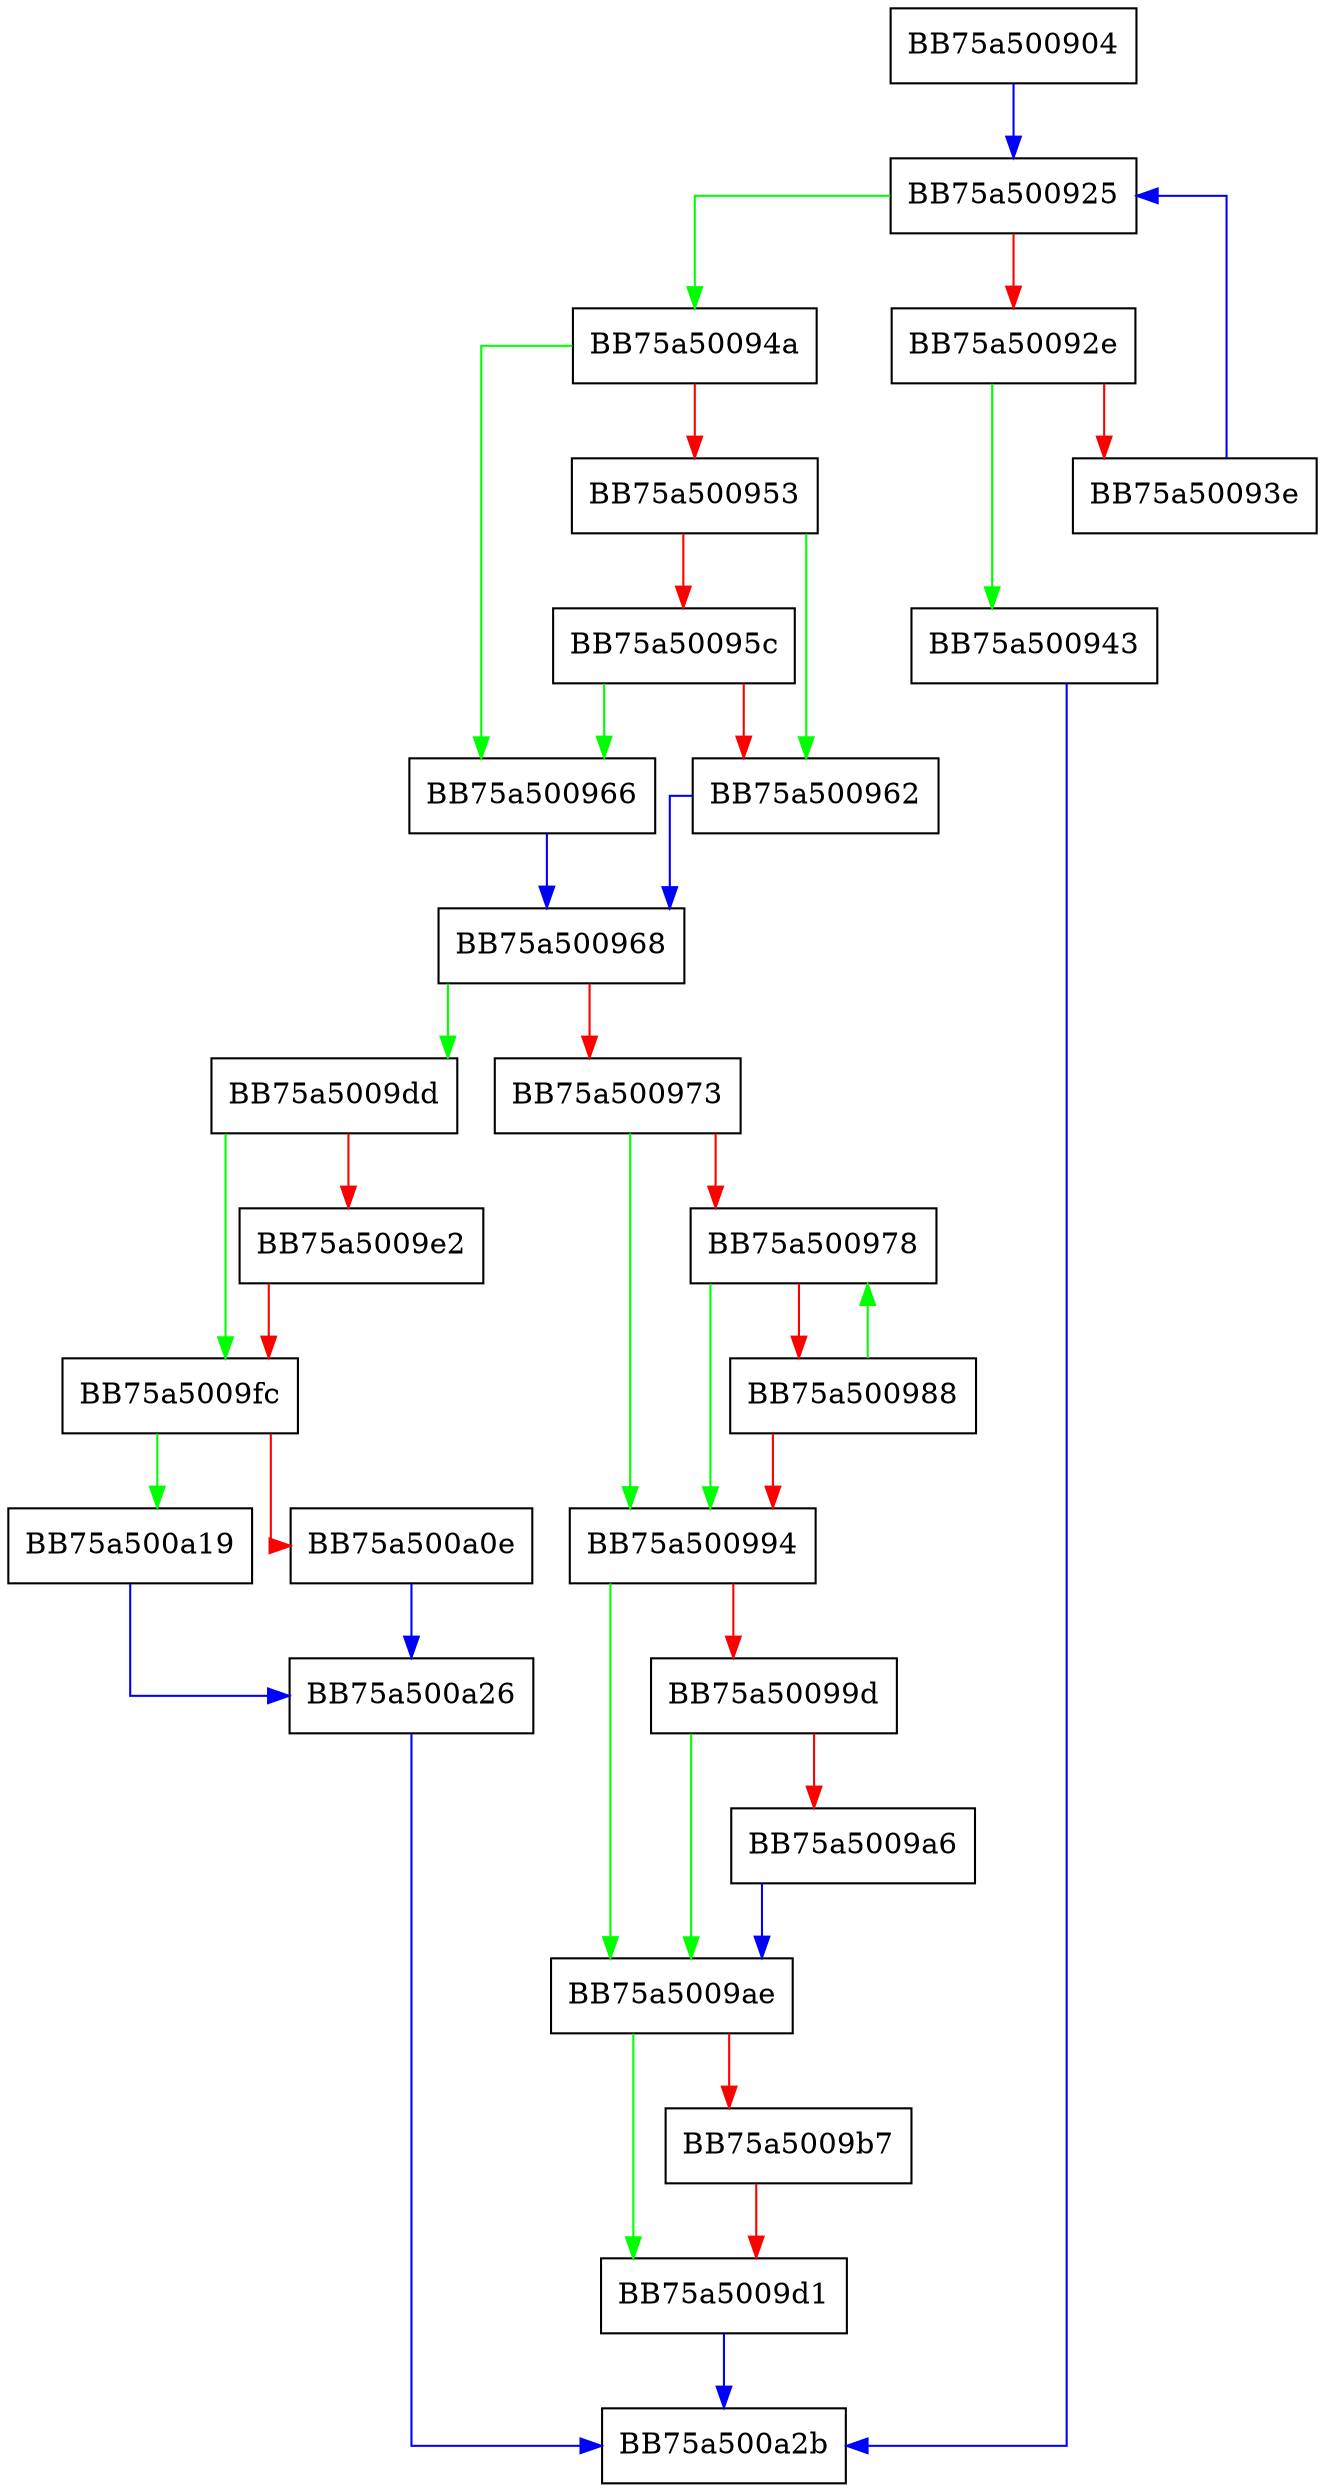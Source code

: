 digraph match_dot_repeat_slow {
  node [shape="box"];
  graph [splines=ortho];
  BB75a500904 -> BB75a500925 [color="blue"];
  BB75a500925 -> BB75a50094a [color="green"];
  BB75a500925 -> BB75a50092e [color="red"];
  BB75a50092e -> BB75a500943 [color="green"];
  BB75a50092e -> BB75a50093e [color="red"];
  BB75a50093e -> BB75a500925 [color="blue"];
  BB75a500943 -> BB75a500a2b [color="blue"];
  BB75a50094a -> BB75a500966 [color="green"];
  BB75a50094a -> BB75a500953 [color="red"];
  BB75a500953 -> BB75a500962 [color="green"];
  BB75a500953 -> BB75a50095c [color="red"];
  BB75a50095c -> BB75a500966 [color="green"];
  BB75a50095c -> BB75a500962 [color="red"];
  BB75a500962 -> BB75a500968 [color="blue"];
  BB75a500966 -> BB75a500968 [color="blue"];
  BB75a500968 -> BB75a5009dd [color="green"];
  BB75a500968 -> BB75a500973 [color="red"];
  BB75a500973 -> BB75a500994 [color="green"];
  BB75a500973 -> BB75a500978 [color="red"];
  BB75a500978 -> BB75a500994 [color="green"];
  BB75a500978 -> BB75a500988 [color="red"];
  BB75a500988 -> BB75a500978 [color="green"];
  BB75a500988 -> BB75a500994 [color="red"];
  BB75a500994 -> BB75a5009ae [color="green"];
  BB75a500994 -> BB75a50099d [color="red"];
  BB75a50099d -> BB75a5009ae [color="green"];
  BB75a50099d -> BB75a5009a6 [color="red"];
  BB75a5009a6 -> BB75a5009ae [color="blue"];
  BB75a5009ae -> BB75a5009d1 [color="green"];
  BB75a5009ae -> BB75a5009b7 [color="red"];
  BB75a5009b7 -> BB75a5009d1 [color="red"];
  BB75a5009d1 -> BB75a500a2b [color="blue"];
  BB75a5009dd -> BB75a5009fc [color="green"];
  BB75a5009dd -> BB75a5009e2 [color="red"];
  BB75a5009e2 -> BB75a5009fc [color="red"];
  BB75a5009fc -> BB75a500a19 [color="green"];
  BB75a5009fc -> BB75a500a0e [color="red"];
  BB75a500a0e -> BB75a500a26 [color="blue"];
  BB75a500a19 -> BB75a500a26 [color="blue"];
  BB75a500a26 -> BB75a500a2b [color="blue"];
}